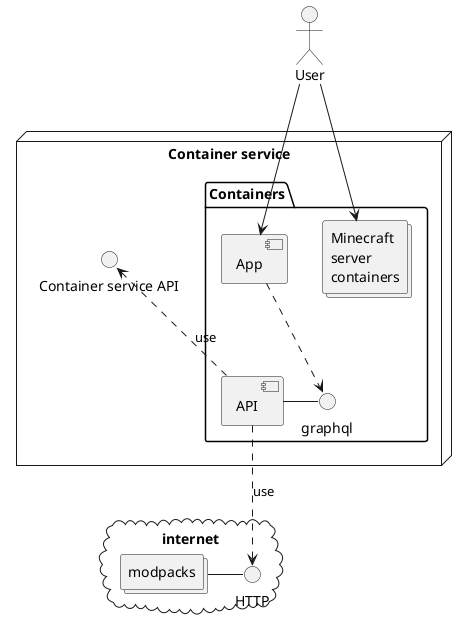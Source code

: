 @startuml firstidea

:User:

cloud internet {
    interface HTTP
    collections modpacks

    modpacks - HTTP
}

node "Container service" {
    interface "Container service API" as serverAPI
    folder Containers {
        interface graphql
        component [API] 
        component [App]
        collections "Minecraft\nserver\ncontainers" as Minecraft
    }
    
    [API] ..> HTTP : use
    [API] .u.> serverAPI : use
    [API] - graphql
    [App] ..> graphql
}

User -> App
User --> Minecraft 

@enduml